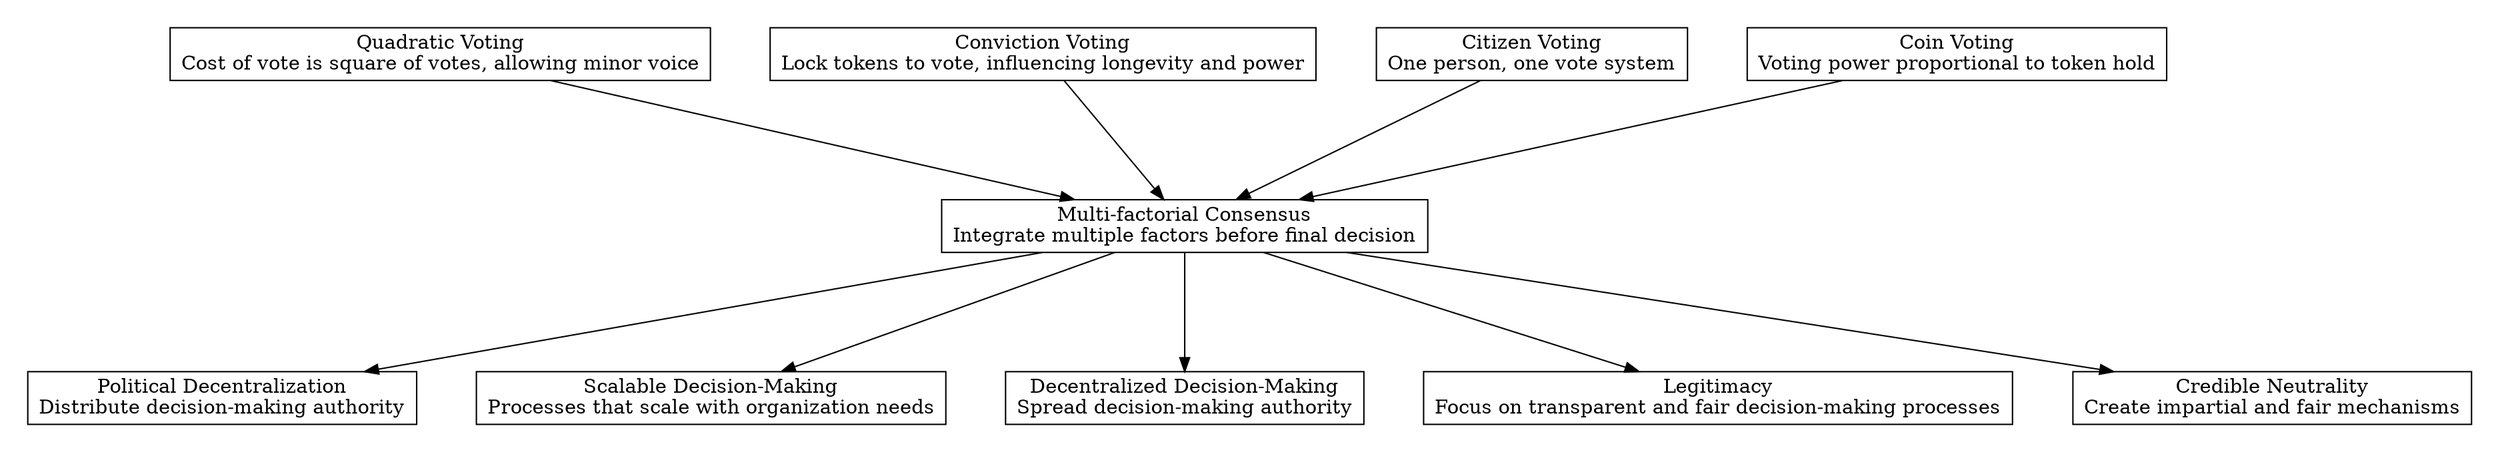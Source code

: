 digraph "" {
	graph [nodesep=0.6,
		rankdir=TB,
		ranksep=1.2
	];
	node [label="\N",
		shape=box
	];
	subgraph cluster_predecessors {
		graph [rank=max,
			style=invis
		];
		"Coin Voting"	[label="Coin Voting\nVoting power proportional to token hold"];
		"Citizen Voting"	[label="Citizen Voting\nOne person, one vote system"];
		"Conviction Voting"	[label="Conviction Voting\nLock tokens to vote, influencing longevity and power"];
		"Quadratic Voting"	[label="Quadratic Voting\nCost of vote is square of votes, allowing minor voice"];
	}
	subgraph cluster_descendants {
		graph [rank=min,
			style=invis
		];
		"Credible Neutrality"	[label="Credible Neutrality\nCreate impartial and fair mechanisms"];
		Legitimacy	[label="Legitimacy\nFocus on transparent and fair decision-making processes"];
		"Decentralized Decision-Making"	[label="Decentralized Decision-Making\nSpread decision-making authority"];
		"Scalable Decision-Making"	[label="Scalable Decision-Making\nProcesses that scale with organization needs"];
		"Political Decentralization"	[label="Political Decentralization\nDistribute decision-making authority"];
	}
	"Multi-factorial Consensus"	[label="Multi-factorial Consensus\nIntegrate multiple factors before final decision"];
	"Multi-factorial Consensus" -> "Credible Neutrality";
	"Multi-factorial Consensus" -> Legitimacy;
	"Multi-factorial Consensus" -> "Decentralized Decision-Making";
	"Multi-factorial Consensus" -> "Scalable Decision-Making";
	"Multi-factorial Consensus" -> "Political Decentralization";
	"Coin Voting" -> "Multi-factorial Consensus";
	"Citizen Voting" -> "Multi-factorial Consensus";
	"Conviction Voting" -> "Multi-factorial Consensus";
	"Quadratic Voting" -> "Multi-factorial Consensus";
}

